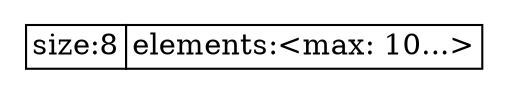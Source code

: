 digraph G {
  rankdir = LR;
  graph [splines=ortho];
  node [shape=plaintext];
  edge [arrowhead=vee];

  n0 [label=<
    <TABLE BORDER="0" CELLBORDER="1" CELLSPACING="0" TOOLTIP="Foo" HREF="#">
      <TR><TD>size:8</TD><TD>elements:&lt;max: 10...&gt;</TD></TR>
    </TABLE>
  >];

}